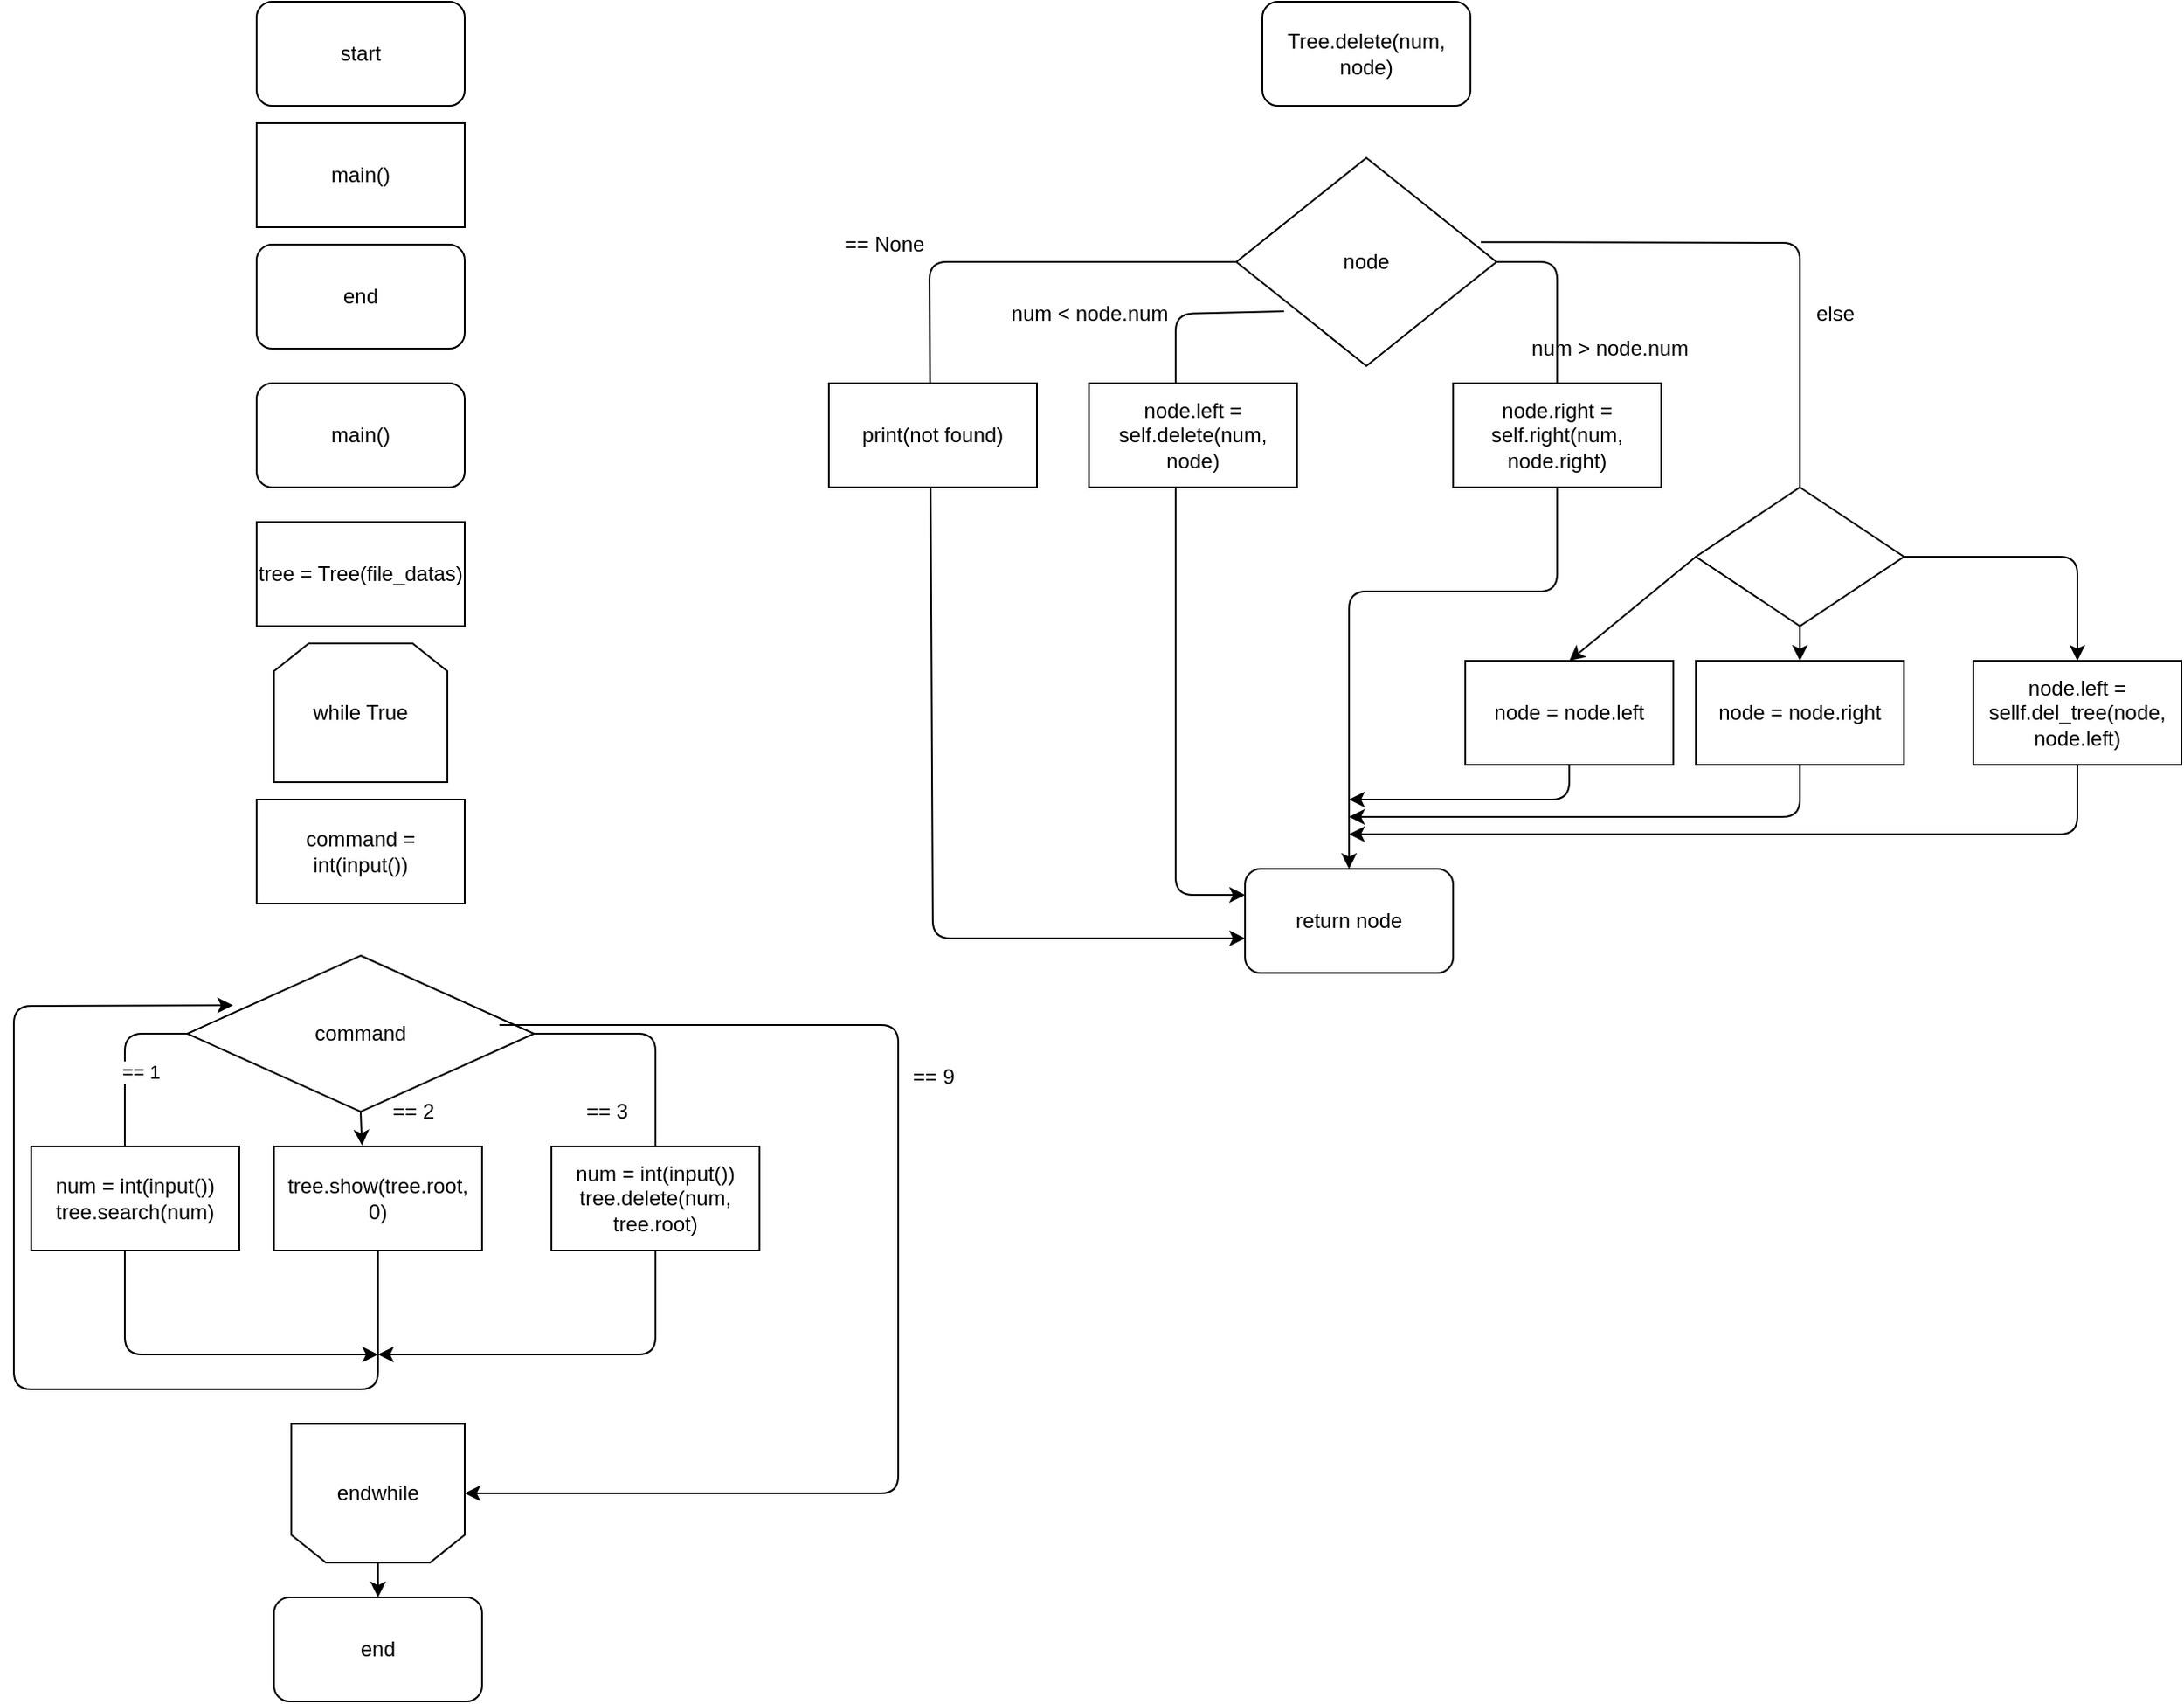 <mxfile>
    <diagram id="Wxrriyb9D0yCz7r6sfGr" name="ページ1">
        <mxGraphModel dx="1457" dy="583" grid="1" gridSize="10" guides="1" tooltips="1" connect="1" arrows="1" fold="1" page="1" pageScale="1" pageWidth="827" pageHeight="1169" math="0" shadow="0">
            <root>
                <mxCell id="0"/>
                <mxCell id="1" parent="0"/>
                <mxCell id="40" value="" style="endArrow=classic;html=1;exitX=0.94;exitY=0.405;exitDx=0;exitDy=0;exitPerimeter=0;entryX=0.5;entryY=0;entryDx=0;entryDy=0;" edge="1" parent="1" source="28" target="35">
                    <mxGeometry width="50" height="50" relative="1" as="geometry">
                        <mxPoint x="820" y="120" as="sourcePoint"/>
                        <mxPoint x="870" y="70" as="targetPoint"/>
                        <Array as="points">
                            <mxPoint x="900" y="159"/>
                        </Array>
                    </mxGeometry>
                </mxCell>
                <mxCell id="39" value="" style="endArrow=classic;html=1;exitX=1;exitY=0.5;exitDx=0;exitDy=0;entryX=0.5;entryY=0;entryDx=0;entryDy=0;" edge="1" parent="1" source="28" target="46">
                    <mxGeometry width="50" height="50" relative="1" as="geometry">
                        <mxPoint x="820" y="110" as="sourcePoint"/>
                        <mxPoint x="760" y="360" as="targetPoint"/>
                        <Array as="points">
                            <mxPoint x="760" y="170"/>
                            <mxPoint x="760" y="360"/>
                            <mxPoint x="640" y="360"/>
                        </Array>
                    </mxGeometry>
                </mxCell>
                <mxCell id="38" value="" style="endArrow=classic;html=1;exitX=0.183;exitY=0.738;exitDx=0;exitDy=0;exitPerimeter=0;entryX=0;entryY=0.25;entryDx=0;entryDy=0;" edge="1" parent="1" source="28" target="46">
                    <mxGeometry width="50" height="50" relative="1" as="geometry">
                        <mxPoint x="440" y="440" as="sourcePoint"/>
                        <mxPoint x="540" y="360" as="targetPoint"/>
                        <Array as="points">
                            <mxPoint x="540" y="200"/>
                            <mxPoint x="540" y="535"/>
                        </Array>
                    </mxGeometry>
                </mxCell>
                <mxCell id="37" value="" style="endArrow=classic;html=1;exitX=0.033;exitY=0.5;exitDx=0;exitDy=0;exitPerimeter=0;" edge="1" parent="1" source="28">
                    <mxGeometry width="50" height="50" relative="1" as="geometry">
                        <mxPoint x="520" y="160" as="sourcePoint"/>
                        <mxPoint x="580" y="560" as="targetPoint"/>
                        <Array as="points">
                            <mxPoint x="398" y="170"/>
                            <mxPoint x="400" y="560"/>
                        </Array>
                    </mxGeometry>
                </mxCell>
                <mxCell id="13" value="" style="endArrow=classic;html=1;exitX=0;exitY=0.5;exitDx=0;exitDy=0;" edge="1" parent="1" source="8">
                    <mxGeometry width="50" height="50" relative="1" as="geometry">
                        <mxPoint x="-60" y="600" as="sourcePoint"/>
                        <mxPoint x="80" y="800" as="targetPoint"/>
                        <Array as="points">
                            <mxPoint x="-66" y="615"/>
                            <mxPoint x="-66" y="800"/>
                        </Array>
                    </mxGeometry>
                </mxCell>
                <mxCell id="20" value="== 1" style="edgeLabel;html=1;align=center;verticalAlign=middle;resizable=0;points=[];" vertex="1" connectable="0" parent="13">
                    <mxGeometry x="-0.684" y="9" relative="1" as="geometry">
                        <mxPoint as="offset"/>
                    </mxGeometry>
                </mxCell>
                <mxCell id="15" value="" style="endArrow=classic;html=1;exitX=1;exitY=0.5;exitDx=0;exitDy=0;" edge="1" parent="1" source="8">
                    <mxGeometry width="50" height="50" relative="1" as="geometry">
                        <mxPoint x="150" y="590" as="sourcePoint"/>
                        <mxPoint x="80" y="800" as="targetPoint"/>
                        <Array as="points">
                            <mxPoint x="240" y="615"/>
                            <mxPoint x="240" y="800"/>
                        </Array>
                    </mxGeometry>
                </mxCell>
                <mxCell id="2" value="start" style="rounded=1;whiteSpace=wrap;html=1;" parent="1" vertex="1">
                    <mxGeometry x="10" y="20" width="120" height="60" as="geometry"/>
                </mxCell>
                <mxCell id="3" value="end" style="rounded=1;whiteSpace=wrap;html=1;" vertex="1" parent="1">
                    <mxGeometry x="10" y="160" width="120" height="60" as="geometry"/>
                </mxCell>
                <mxCell id="4" value="main()" style="rounded=0;whiteSpace=wrap;html=1;" vertex="1" parent="1">
                    <mxGeometry x="10" y="90" width="120" height="60" as="geometry"/>
                </mxCell>
                <mxCell id="5" value="main()" style="rounded=1;whiteSpace=wrap;html=1;" vertex="1" parent="1">
                    <mxGeometry x="10" y="240" width="120" height="60" as="geometry"/>
                </mxCell>
                <mxCell id="6" value="while True" style="shape=loopLimit;whiteSpace=wrap;html=1;" vertex="1" parent="1">
                    <mxGeometry x="20" y="390" width="100" height="80" as="geometry"/>
                </mxCell>
                <mxCell id="7" value="command = int(input())" style="rounded=0;whiteSpace=wrap;html=1;" vertex="1" parent="1">
                    <mxGeometry x="10" y="480" width="120" height="60" as="geometry"/>
                </mxCell>
                <mxCell id="8" value="command" style="rhombus;whiteSpace=wrap;html=1;" vertex="1" parent="1">
                    <mxGeometry x="-30" y="570" width="200" height="90" as="geometry"/>
                </mxCell>
                <mxCell id="9" value="num = int(input())&lt;br&gt;tree.search(num)" style="rounded=0;whiteSpace=wrap;html=1;" vertex="1" parent="1">
                    <mxGeometry x="-120" y="680" width="120" height="60" as="geometry"/>
                </mxCell>
                <mxCell id="10" value="tree.show(tree.root, 0)" style="rounded=0;whiteSpace=wrap;html=1;" vertex="1" parent="1">
                    <mxGeometry x="20" y="680" width="120" height="60" as="geometry"/>
                </mxCell>
                <mxCell id="11" value="num = int(input())&lt;br&gt;tree.delete(num, tree.root)" style="rounded=0;whiteSpace=wrap;html=1;" vertex="1" parent="1">
                    <mxGeometry x="180" y="680" width="120" height="60" as="geometry"/>
                </mxCell>
                <mxCell id="12" value="tree = Tree(file_datas)" style="rounded=0;whiteSpace=wrap;html=1;" vertex="1" parent="1">
                    <mxGeometry x="10" y="320" width="120" height="60" as="geometry"/>
                </mxCell>
                <mxCell id="14" value="" style="endArrow=classic;html=1;exitX=0.5;exitY=1;exitDx=0;exitDy=0;entryX=0.423;entryY=-0.01;entryDx=0;entryDy=0;entryPerimeter=0;" edge="1" parent="1" source="8" target="10">
                    <mxGeometry width="50" height="50" relative="1" as="geometry">
                        <mxPoint x="170" y="620" as="sourcePoint"/>
                        <mxPoint x="220" y="570" as="targetPoint"/>
                    </mxGeometry>
                </mxCell>
                <mxCell id="16" value="" style="endArrow=classic;html=1;exitX=0.5;exitY=1;exitDx=0;exitDy=0;entryX=0.132;entryY=0.318;entryDx=0;entryDy=0;entryPerimeter=0;" edge="1" parent="1" source="10" target="8">
                    <mxGeometry width="50" height="50" relative="1" as="geometry">
                        <mxPoint x="-60" y="820" as="sourcePoint"/>
                        <mxPoint x="-130" y="590" as="targetPoint"/>
                        <Array as="points">
                            <mxPoint x="80" y="820"/>
                            <mxPoint x="-130" y="820"/>
                            <mxPoint x="-130" y="599"/>
                        </Array>
                    </mxGeometry>
                </mxCell>
                <mxCell id="17" value="endwhile" style="shape=loopLimit;whiteSpace=wrap;html=1;direction=west;" vertex="1" parent="1">
                    <mxGeometry x="30" y="840" width="100" height="80" as="geometry"/>
                </mxCell>
                <mxCell id="18" value="" style="endArrow=classic;html=1;entryX=0;entryY=0.5;entryDx=0;entryDy=0;" edge="1" parent="1" target="17">
                    <mxGeometry width="50" height="50" relative="1" as="geometry">
                        <mxPoint x="150" y="610" as="sourcePoint"/>
                        <mxPoint x="200" y="560" as="targetPoint"/>
                        <Array as="points">
                            <mxPoint x="380" y="610"/>
                            <mxPoint x="380" y="880"/>
                        </Array>
                    </mxGeometry>
                </mxCell>
                <mxCell id="21" value="== 2" style="text;html=1;align=center;verticalAlign=middle;resizable=0;points=[];autosize=1;strokeColor=none;" vertex="1" parent="1">
                    <mxGeometry x="80" y="650" width="40" height="20" as="geometry"/>
                </mxCell>
                <mxCell id="23" value="&amp;nbsp;== 3" style="text;html=1;align=center;verticalAlign=middle;resizable=0;points=[];autosize=1;strokeColor=none;" vertex="1" parent="1">
                    <mxGeometry x="190" y="650" width="40" height="20" as="geometry"/>
                </mxCell>
                <mxCell id="24" value="== 9" style="text;html=1;align=center;verticalAlign=middle;resizable=0;points=[];autosize=1;strokeColor=none;" vertex="1" parent="1">
                    <mxGeometry x="380" y="630" width="40" height="20" as="geometry"/>
                </mxCell>
                <mxCell id="25" value="end" style="rounded=1;whiteSpace=wrap;html=1;" vertex="1" parent="1">
                    <mxGeometry x="20" y="940" width="120" height="60" as="geometry"/>
                </mxCell>
                <mxCell id="26" value="" style="endArrow=classic;html=1;exitX=0.5;exitY=0;exitDx=0;exitDy=0;entryX=0.5;entryY=0;entryDx=0;entryDy=0;" edge="1" parent="1" source="17" target="25">
                    <mxGeometry width="50" height="50" relative="1" as="geometry">
                        <mxPoint x="-160" y="980" as="sourcePoint"/>
                        <mxPoint x="-110" y="930" as="targetPoint"/>
                    </mxGeometry>
                </mxCell>
                <mxCell id="27" value="Tree.delete(num, node)" style="rounded=1;whiteSpace=wrap;html=1;" vertex="1" parent="1">
                    <mxGeometry x="590" y="20" width="120" height="60" as="geometry"/>
                </mxCell>
                <mxCell id="28" value="node" style="rhombus;whiteSpace=wrap;html=1;" vertex="1" parent="1">
                    <mxGeometry x="575" y="110" width="150" height="120" as="geometry"/>
                </mxCell>
                <mxCell id="29" value="print(not found)" style="rounded=0;whiteSpace=wrap;html=1;" vertex="1" parent="1">
                    <mxGeometry x="340" y="240" width="120" height="60" as="geometry"/>
                </mxCell>
                <mxCell id="30" value="node.left = self.delete(num, node)" style="rounded=0;whiteSpace=wrap;html=1;" vertex="1" parent="1">
                    <mxGeometry x="490" y="240" width="120" height="60" as="geometry"/>
                </mxCell>
                <mxCell id="31" value="node.right = self.right(num, node.right)" style="rounded=0;whiteSpace=wrap;html=1;" vertex="1" parent="1">
                    <mxGeometry x="700" y="240" width="120" height="60" as="geometry"/>
                </mxCell>
                <mxCell id="33" value="" style="rhombus;whiteSpace=wrap;html=1;rounded=0;" vertex="1" parent="1">
                    <mxGeometry x="840" y="300" width="120" height="80" as="geometry"/>
                </mxCell>
                <mxCell id="34" value="node = node.left" style="rounded=0;whiteSpace=wrap;html=1;" vertex="1" parent="1">
                    <mxGeometry x="707" y="400" width="120" height="60" as="geometry"/>
                </mxCell>
                <mxCell id="35" value="node = node.right" style="rounded=0;whiteSpace=wrap;html=1;" vertex="1" parent="1">
                    <mxGeometry x="840" y="400" width="120" height="60" as="geometry"/>
                </mxCell>
                <mxCell id="36" value="node.left = sellf.del_tree(node, node.left)" style="rounded=0;whiteSpace=wrap;html=1;" vertex="1" parent="1">
                    <mxGeometry x="1000" y="400" width="120" height="60" as="geometry"/>
                </mxCell>
                <mxCell id="41" value="&amp;nbsp;== None" style="text;html=1;align=center;verticalAlign=middle;resizable=0;points=[];autosize=1;strokeColor=none;" vertex="1" parent="1">
                    <mxGeometry x="335" y="150" width="70" height="20" as="geometry"/>
                </mxCell>
                <mxCell id="42" value="num &amp;lt; node.num" style="text;html=1;align=center;verticalAlign=middle;resizable=0;points=[];autosize=1;strokeColor=none;" vertex="1" parent="1">
                    <mxGeometry x="435" y="190" width="110" height="20" as="geometry"/>
                </mxCell>
                <mxCell id="43" value="num &amp;gt; node.num" style="text;html=1;align=center;verticalAlign=middle;resizable=0;points=[];autosize=1;strokeColor=none;" vertex="1" parent="1">
                    <mxGeometry x="735" y="210" width="110" height="20" as="geometry"/>
                </mxCell>
                <mxCell id="44" value="else" style="text;html=1;align=center;verticalAlign=middle;resizable=0;points=[];autosize=1;strokeColor=none;" vertex="1" parent="1">
                    <mxGeometry x="900" y="190" width="40" height="20" as="geometry"/>
                </mxCell>
                <mxCell id="45" value="" style="endArrow=classic;html=1;exitX=0;exitY=0.5;exitDx=0;exitDy=0;entryX=0.5;entryY=0;entryDx=0;entryDy=0;" edge="1" parent="1" source="33" target="34">
                    <mxGeometry width="50" height="50" relative="1" as="geometry">
                        <mxPoint x="430" y="430" as="sourcePoint"/>
                        <mxPoint x="480" y="380" as="targetPoint"/>
                    </mxGeometry>
                </mxCell>
                <mxCell id="46" value="return node" style="rounded=1;whiteSpace=wrap;html=1;" vertex="1" parent="1">
                    <mxGeometry x="580" y="520" width="120" height="60" as="geometry"/>
                </mxCell>
                <mxCell id="47" value="" style="endArrow=classic;html=1;exitX=1;exitY=0.5;exitDx=0;exitDy=0;entryX=0.5;entryY=0;entryDx=0;entryDy=0;" edge="1" parent="1" source="33" target="36">
                    <mxGeometry width="50" height="50" relative="1" as="geometry">
                        <mxPoint x="1100" y="320" as="sourcePoint"/>
                        <mxPoint x="1150" y="270" as="targetPoint"/>
                        <Array as="points">
                            <mxPoint x="1060" y="340"/>
                        </Array>
                    </mxGeometry>
                </mxCell>
                <mxCell id="48" value="" style="endArrow=classic;html=1;exitX=0.5;exitY=1;exitDx=0;exitDy=0;" edge="1" parent="1" source="34">
                    <mxGeometry width="50" height="50" relative="1" as="geometry">
                        <mxPoint x="740" y="560" as="sourcePoint"/>
                        <mxPoint x="640" y="480" as="targetPoint"/>
                        <Array as="points">
                            <mxPoint x="767" y="480"/>
                        </Array>
                    </mxGeometry>
                </mxCell>
                <mxCell id="49" value="" style="endArrow=classic;html=1;exitX=0.5;exitY=1;exitDx=0;exitDy=0;" edge="1" parent="1" source="35">
                    <mxGeometry width="50" height="50" relative="1" as="geometry">
                        <mxPoint x="860" y="660" as="sourcePoint"/>
                        <mxPoint x="640" y="490" as="targetPoint"/>
                        <Array as="points">
                            <mxPoint x="900" y="490"/>
                        </Array>
                    </mxGeometry>
                </mxCell>
                <mxCell id="50" value="" style="endArrow=classic;html=1;exitX=0.5;exitY=1;exitDx=0;exitDy=0;" edge="1" parent="1" source="36">
                    <mxGeometry width="50" height="50" relative="1" as="geometry">
                        <mxPoint x="1080" y="530" as="sourcePoint"/>
                        <mxPoint x="640" y="500" as="targetPoint"/>
                        <Array as="points">
                            <mxPoint x="1060" y="500"/>
                        </Array>
                    </mxGeometry>
                </mxCell>
            </root>
        </mxGraphModel>
    </diagram>
</mxfile>
